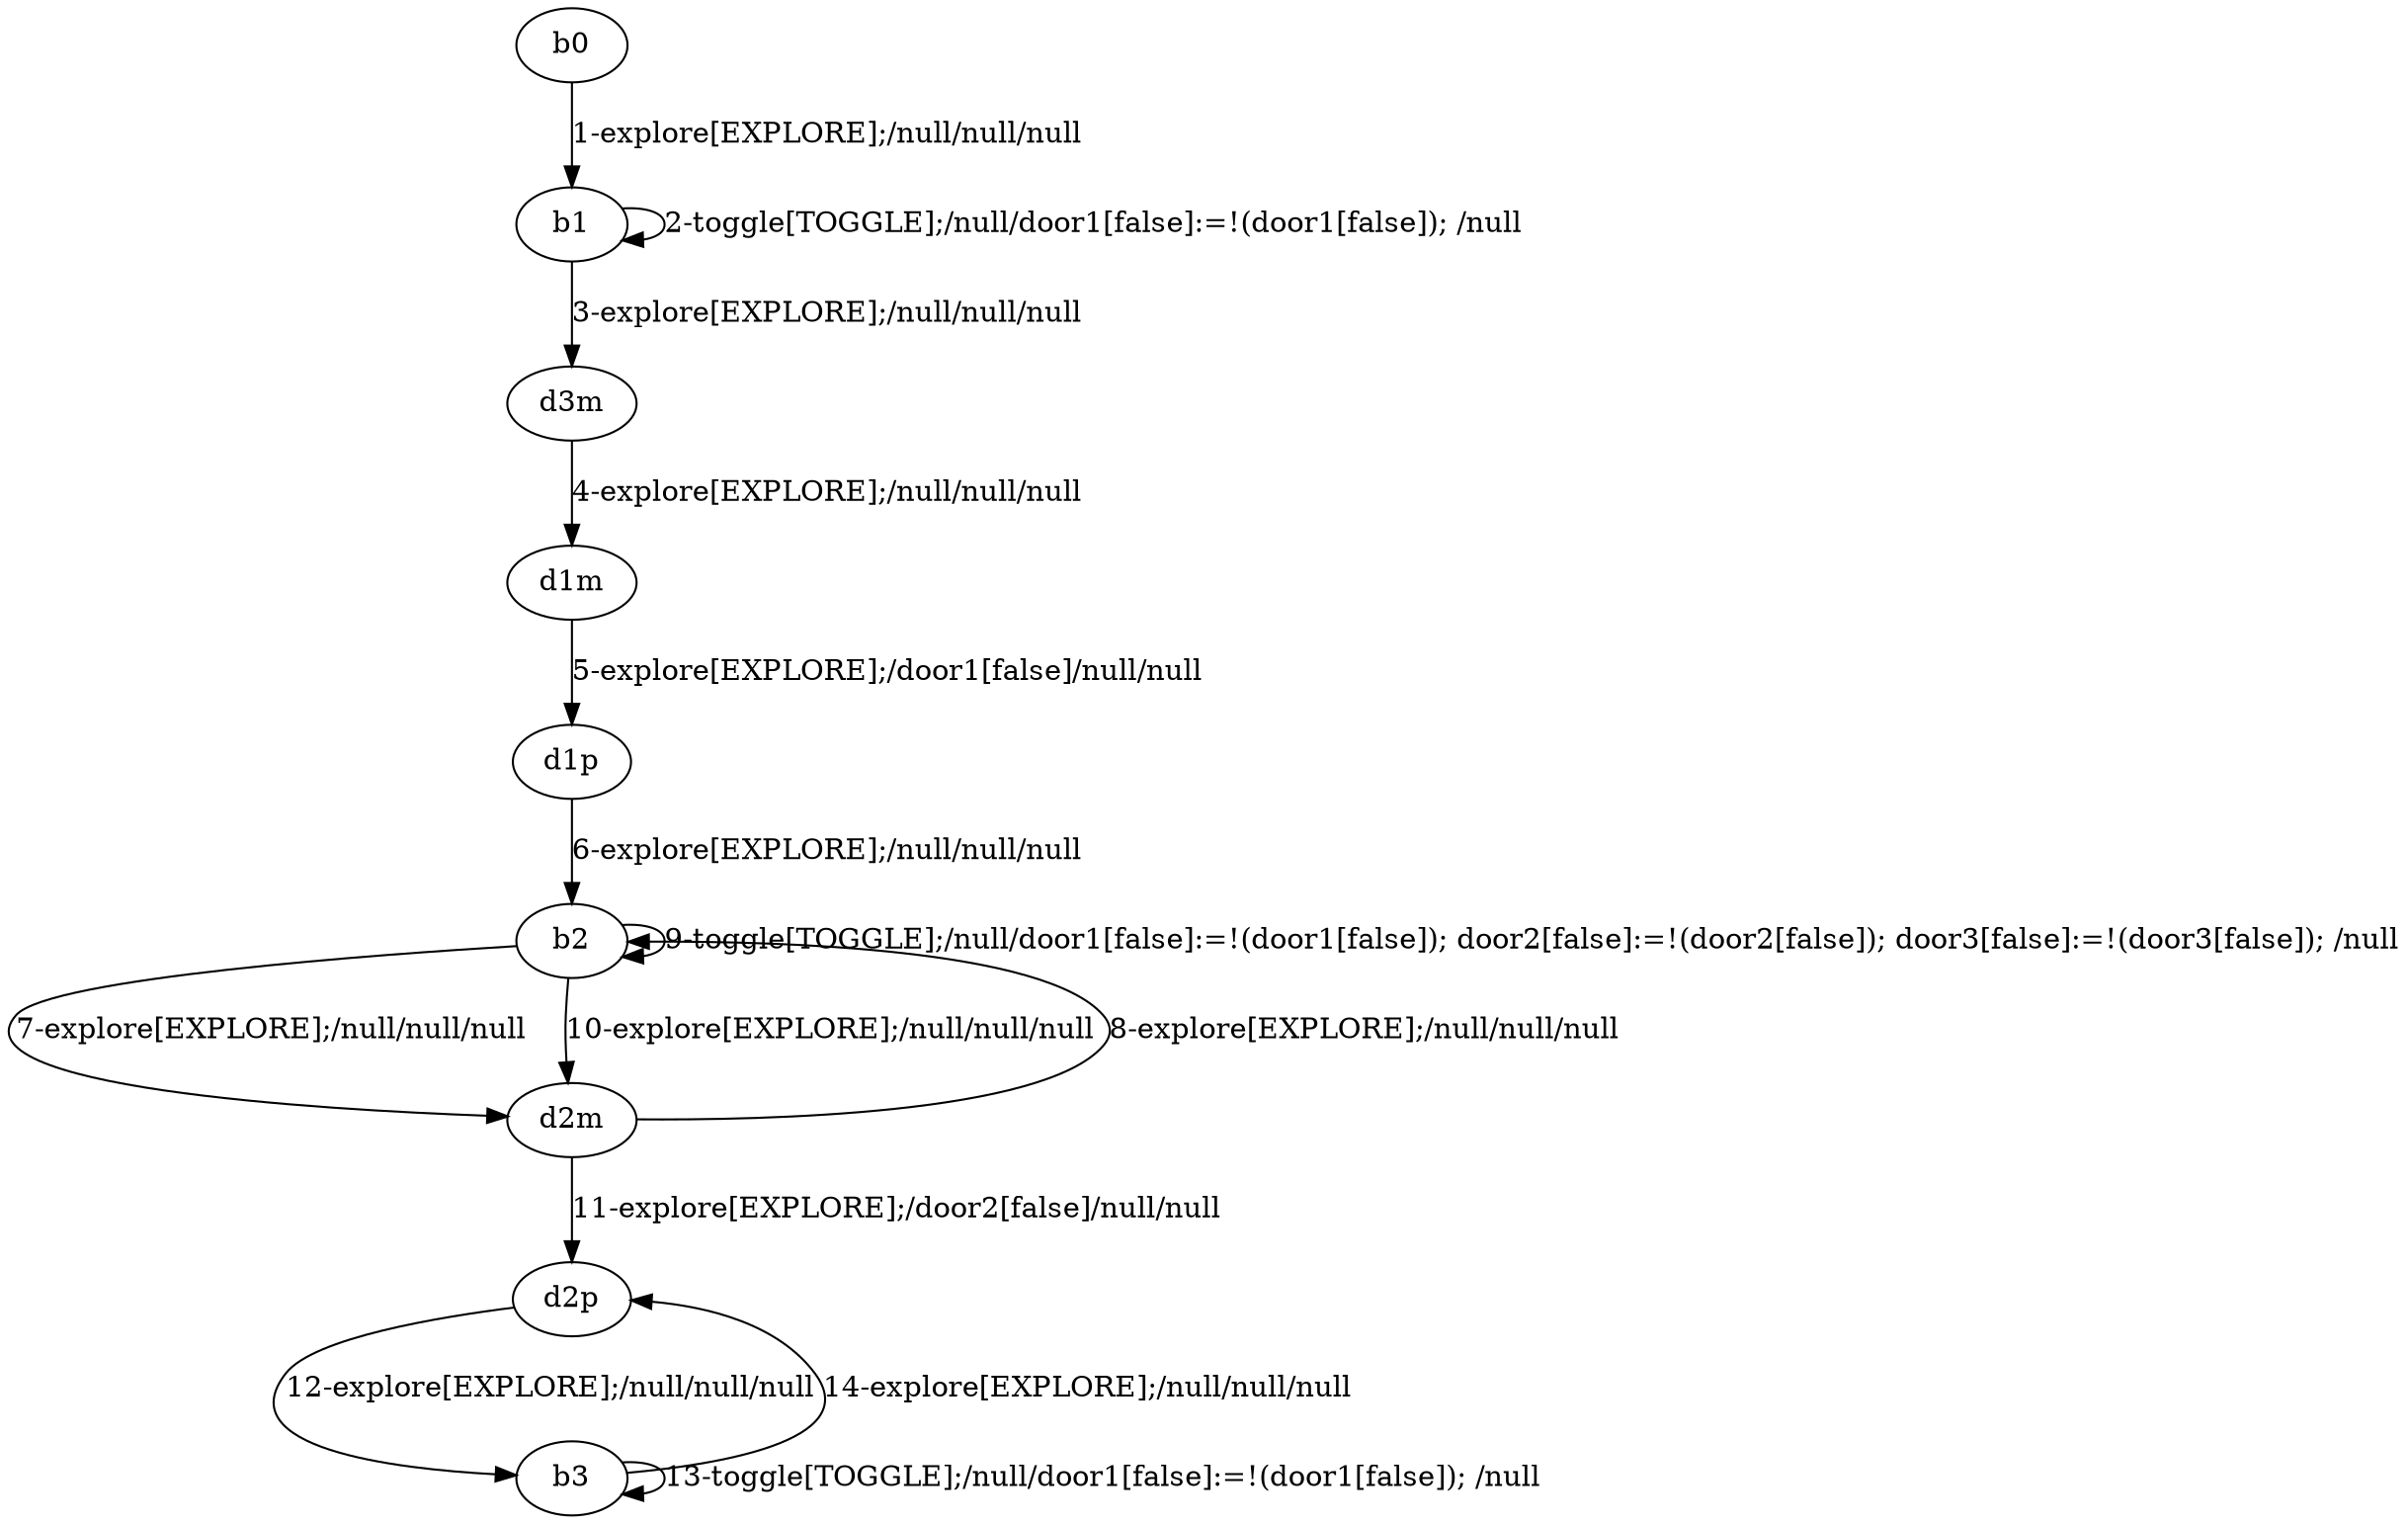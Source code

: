 # Total number of goals covered by this test: 3
# b3 --> d2p
# b3 --> b3
# d2p --> b3

digraph g {
"b0" -> "b1" [label = "1-explore[EXPLORE];/null/null/null"];
"b1" -> "b1" [label = "2-toggle[TOGGLE];/null/door1[false]:=!(door1[false]); /null"];
"b1" -> "d3m" [label = "3-explore[EXPLORE];/null/null/null"];
"d3m" -> "d1m" [label = "4-explore[EXPLORE];/null/null/null"];
"d1m" -> "d1p" [label = "5-explore[EXPLORE];/door1[false]/null/null"];
"d1p" -> "b2" [label = "6-explore[EXPLORE];/null/null/null"];
"b2" -> "d2m" [label = "7-explore[EXPLORE];/null/null/null"];
"d2m" -> "b2" [label = "8-explore[EXPLORE];/null/null/null"];
"b2" -> "b2" [label = "9-toggle[TOGGLE];/null/door1[false]:=!(door1[false]); door2[false]:=!(door2[false]); door3[false]:=!(door3[false]); /null"];
"b2" -> "d2m" [label = "10-explore[EXPLORE];/null/null/null"];
"d2m" -> "d2p" [label = "11-explore[EXPLORE];/door2[false]/null/null"];
"d2p" -> "b3" [label = "12-explore[EXPLORE];/null/null/null"];
"b3" -> "b3" [label = "13-toggle[TOGGLE];/null/door1[false]:=!(door1[false]); /null"];
"b3" -> "d2p" [label = "14-explore[EXPLORE];/null/null/null"];
}